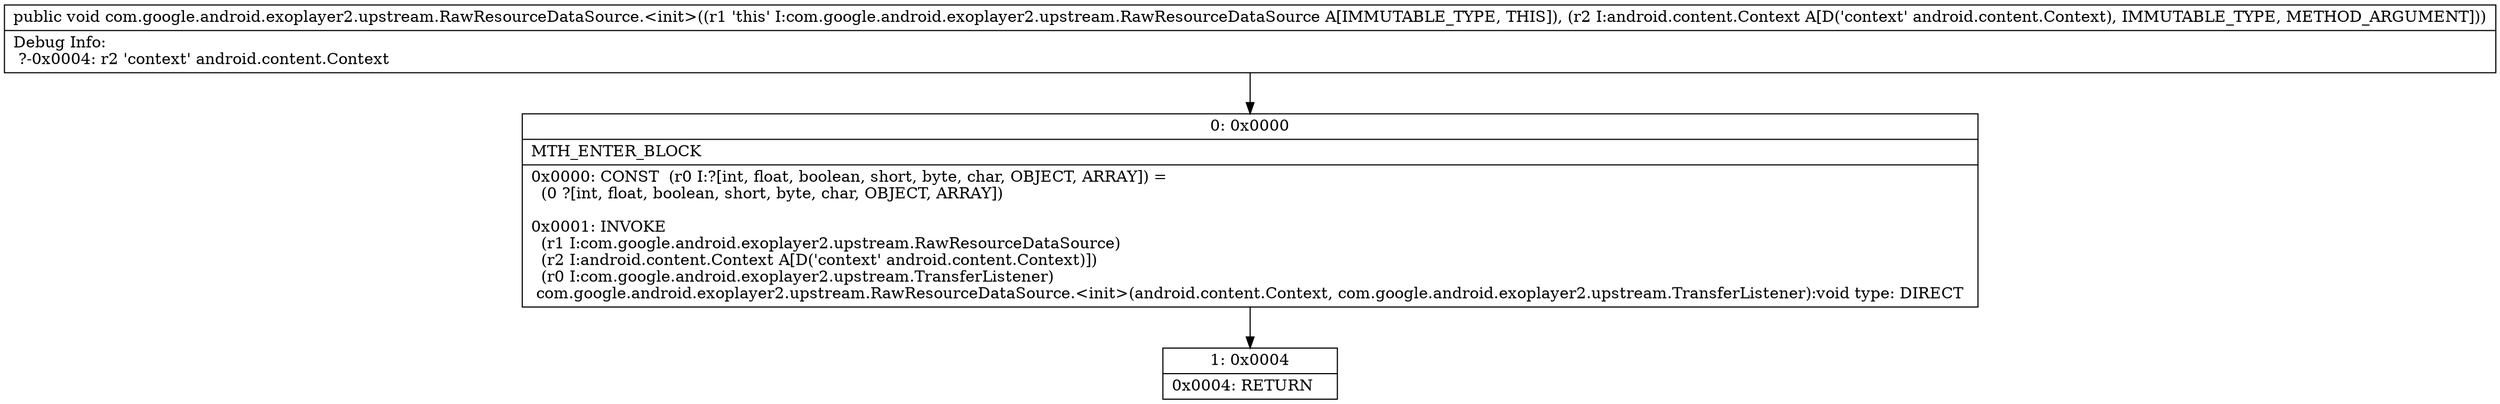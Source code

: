 digraph "CFG forcom.google.android.exoplayer2.upstream.RawResourceDataSource.\<init\>(Landroid\/content\/Context;)V" {
Node_0 [shape=record,label="{0\:\ 0x0000|MTH_ENTER_BLOCK\l|0x0000: CONST  (r0 I:?[int, float, boolean, short, byte, char, OBJECT, ARRAY]) = \l  (0 ?[int, float, boolean, short, byte, char, OBJECT, ARRAY])\l \l0x0001: INVOKE  \l  (r1 I:com.google.android.exoplayer2.upstream.RawResourceDataSource)\l  (r2 I:android.content.Context A[D('context' android.content.Context)])\l  (r0 I:com.google.android.exoplayer2.upstream.TransferListener)\l com.google.android.exoplayer2.upstream.RawResourceDataSource.\<init\>(android.content.Context, com.google.android.exoplayer2.upstream.TransferListener):void type: DIRECT \l}"];
Node_1 [shape=record,label="{1\:\ 0x0004|0x0004: RETURN   \l}"];
MethodNode[shape=record,label="{public void com.google.android.exoplayer2.upstream.RawResourceDataSource.\<init\>((r1 'this' I:com.google.android.exoplayer2.upstream.RawResourceDataSource A[IMMUTABLE_TYPE, THIS]), (r2 I:android.content.Context A[D('context' android.content.Context), IMMUTABLE_TYPE, METHOD_ARGUMENT]))  | Debug Info:\l  ?\-0x0004: r2 'context' android.content.Context\l}"];
MethodNode -> Node_0;
Node_0 -> Node_1;
}

